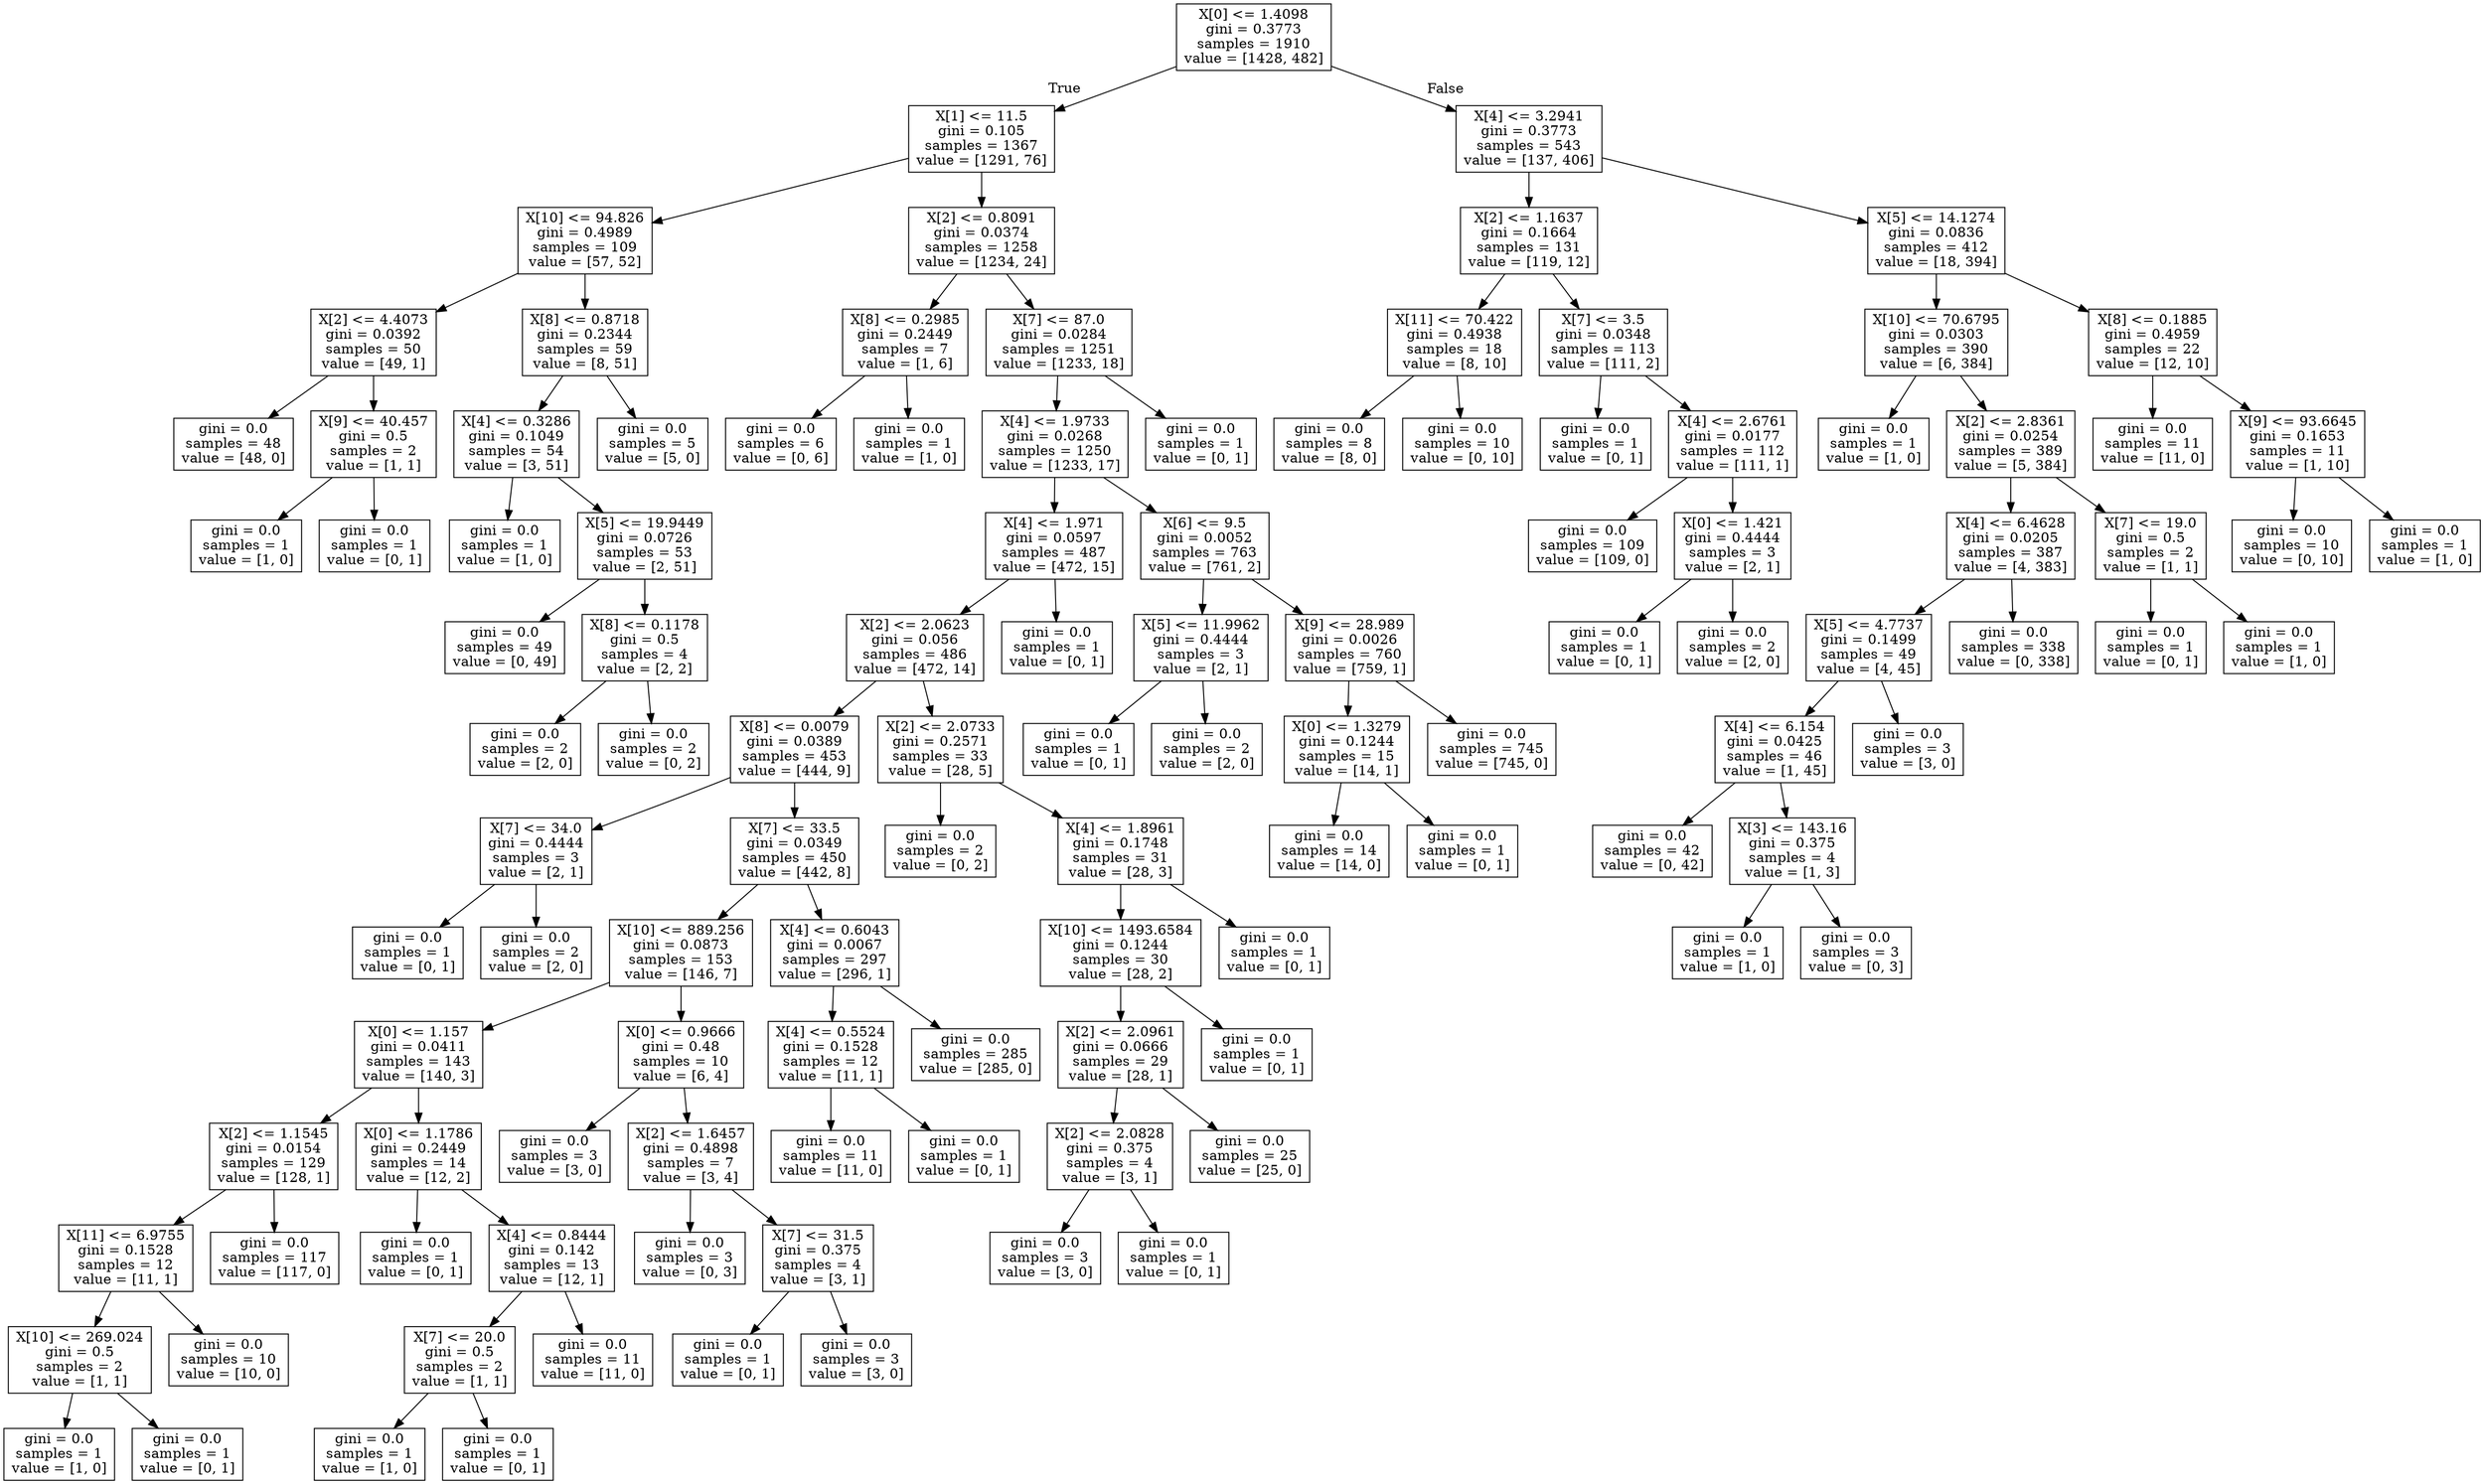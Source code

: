 digraph Tree {
node [shape=box] ;
0 [label="X[0] <= 1.4098\ngini = 0.3773\nsamples = 1910\nvalue = [1428, 482]"] ;
1 [label="X[1] <= 11.5\ngini = 0.105\nsamples = 1367\nvalue = [1291, 76]"] ;
0 -> 1 [labeldistance=2.5, labelangle=45, headlabel="True"] ;
2 [label="X[10] <= 94.826\ngini = 0.4989\nsamples = 109\nvalue = [57, 52]"] ;
1 -> 2 ;
3 [label="X[2] <= 4.4073\ngini = 0.0392\nsamples = 50\nvalue = [49, 1]"] ;
2 -> 3 ;
4 [label="gini = 0.0\nsamples = 48\nvalue = [48, 0]"] ;
3 -> 4 ;
5 [label="X[9] <= 40.457\ngini = 0.5\nsamples = 2\nvalue = [1, 1]"] ;
3 -> 5 ;
6 [label="gini = 0.0\nsamples = 1\nvalue = [1, 0]"] ;
5 -> 6 ;
7 [label="gini = 0.0\nsamples = 1\nvalue = [0, 1]"] ;
5 -> 7 ;
8 [label="X[8] <= 0.8718\ngini = 0.2344\nsamples = 59\nvalue = [8, 51]"] ;
2 -> 8 ;
9 [label="X[4] <= 0.3286\ngini = 0.1049\nsamples = 54\nvalue = [3, 51]"] ;
8 -> 9 ;
10 [label="gini = 0.0\nsamples = 1\nvalue = [1, 0]"] ;
9 -> 10 ;
11 [label="X[5] <= 19.9449\ngini = 0.0726\nsamples = 53\nvalue = [2, 51]"] ;
9 -> 11 ;
12 [label="gini = 0.0\nsamples = 49\nvalue = [0, 49]"] ;
11 -> 12 ;
13 [label="X[8] <= 0.1178\ngini = 0.5\nsamples = 4\nvalue = [2, 2]"] ;
11 -> 13 ;
14 [label="gini = 0.0\nsamples = 2\nvalue = [2, 0]"] ;
13 -> 14 ;
15 [label="gini = 0.0\nsamples = 2\nvalue = [0, 2]"] ;
13 -> 15 ;
16 [label="gini = 0.0\nsamples = 5\nvalue = [5, 0]"] ;
8 -> 16 ;
17 [label="X[2] <= 0.8091\ngini = 0.0374\nsamples = 1258\nvalue = [1234, 24]"] ;
1 -> 17 ;
18 [label="X[8] <= 0.2985\ngini = 0.2449\nsamples = 7\nvalue = [1, 6]"] ;
17 -> 18 ;
19 [label="gini = 0.0\nsamples = 6\nvalue = [0, 6]"] ;
18 -> 19 ;
20 [label="gini = 0.0\nsamples = 1\nvalue = [1, 0]"] ;
18 -> 20 ;
21 [label="X[7] <= 87.0\ngini = 0.0284\nsamples = 1251\nvalue = [1233, 18]"] ;
17 -> 21 ;
22 [label="X[4] <= 1.9733\ngini = 0.0268\nsamples = 1250\nvalue = [1233, 17]"] ;
21 -> 22 ;
23 [label="X[4] <= 1.971\ngini = 0.0597\nsamples = 487\nvalue = [472, 15]"] ;
22 -> 23 ;
24 [label="X[2] <= 2.0623\ngini = 0.056\nsamples = 486\nvalue = [472, 14]"] ;
23 -> 24 ;
25 [label="X[8] <= 0.0079\ngini = 0.0389\nsamples = 453\nvalue = [444, 9]"] ;
24 -> 25 ;
26 [label="X[7] <= 34.0\ngini = 0.4444\nsamples = 3\nvalue = [2, 1]"] ;
25 -> 26 ;
27 [label="gini = 0.0\nsamples = 1\nvalue = [0, 1]"] ;
26 -> 27 ;
28 [label="gini = 0.0\nsamples = 2\nvalue = [2, 0]"] ;
26 -> 28 ;
29 [label="X[7] <= 33.5\ngini = 0.0349\nsamples = 450\nvalue = [442, 8]"] ;
25 -> 29 ;
30 [label="X[10] <= 889.256\ngini = 0.0873\nsamples = 153\nvalue = [146, 7]"] ;
29 -> 30 ;
31 [label="X[0] <= 1.157\ngini = 0.0411\nsamples = 143\nvalue = [140, 3]"] ;
30 -> 31 ;
32 [label="X[2] <= 1.1545\ngini = 0.0154\nsamples = 129\nvalue = [128, 1]"] ;
31 -> 32 ;
33 [label="X[11] <= 6.9755\ngini = 0.1528\nsamples = 12\nvalue = [11, 1]"] ;
32 -> 33 ;
34 [label="X[10] <= 269.024\ngini = 0.5\nsamples = 2\nvalue = [1, 1]"] ;
33 -> 34 ;
35 [label="gini = 0.0\nsamples = 1\nvalue = [1, 0]"] ;
34 -> 35 ;
36 [label="gini = 0.0\nsamples = 1\nvalue = [0, 1]"] ;
34 -> 36 ;
37 [label="gini = 0.0\nsamples = 10\nvalue = [10, 0]"] ;
33 -> 37 ;
38 [label="gini = 0.0\nsamples = 117\nvalue = [117, 0]"] ;
32 -> 38 ;
39 [label="X[0] <= 1.1786\ngini = 0.2449\nsamples = 14\nvalue = [12, 2]"] ;
31 -> 39 ;
40 [label="gini = 0.0\nsamples = 1\nvalue = [0, 1]"] ;
39 -> 40 ;
41 [label="X[4] <= 0.8444\ngini = 0.142\nsamples = 13\nvalue = [12, 1]"] ;
39 -> 41 ;
42 [label="X[7] <= 20.0\ngini = 0.5\nsamples = 2\nvalue = [1, 1]"] ;
41 -> 42 ;
43 [label="gini = 0.0\nsamples = 1\nvalue = [1, 0]"] ;
42 -> 43 ;
44 [label="gini = 0.0\nsamples = 1\nvalue = [0, 1]"] ;
42 -> 44 ;
45 [label="gini = 0.0\nsamples = 11\nvalue = [11, 0]"] ;
41 -> 45 ;
46 [label="X[0] <= 0.9666\ngini = 0.48\nsamples = 10\nvalue = [6, 4]"] ;
30 -> 46 ;
47 [label="gini = 0.0\nsamples = 3\nvalue = [3, 0]"] ;
46 -> 47 ;
48 [label="X[2] <= 1.6457\ngini = 0.4898\nsamples = 7\nvalue = [3, 4]"] ;
46 -> 48 ;
49 [label="gini = 0.0\nsamples = 3\nvalue = [0, 3]"] ;
48 -> 49 ;
50 [label="X[7] <= 31.5\ngini = 0.375\nsamples = 4\nvalue = [3, 1]"] ;
48 -> 50 ;
51 [label="gini = 0.0\nsamples = 1\nvalue = [0, 1]"] ;
50 -> 51 ;
52 [label="gini = 0.0\nsamples = 3\nvalue = [3, 0]"] ;
50 -> 52 ;
53 [label="X[4] <= 0.6043\ngini = 0.0067\nsamples = 297\nvalue = [296, 1]"] ;
29 -> 53 ;
54 [label="X[4] <= 0.5524\ngini = 0.1528\nsamples = 12\nvalue = [11, 1]"] ;
53 -> 54 ;
55 [label="gini = 0.0\nsamples = 11\nvalue = [11, 0]"] ;
54 -> 55 ;
56 [label="gini = 0.0\nsamples = 1\nvalue = [0, 1]"] ;
54 -> 56 ;
57 [label="gini = 0.0\nsamples = 285\nvalue = [285, 0]"] ;
53 -> 57 ;
58 [label="X[2] <= 2.0733\ngini = 0.2571\nsamples = 33\nvalue = [28, 5]"] ;
24 -> 58 ;
59 [label="gini = 0.0\nsamples = 2\nvalue = [0, 2]"] ;
58 -> 59 ;
60 [label="X[4] <= 1.8961\ngini = 0.1748\nsamples = 31\nvalue = [28, 3]"] ;
58 -> 60 ;
61 [label="X[10] <= 1493.6584\ngini = 0.1244\nsamples = 30\nvalue = [28, 2]"] ;
60 -> 61 ;
62 [label="X[2] <= 2.0961\ngini = 0.0666\nsamples = 29\nvalue = [28, 1]"] ;
61 -> 62 ;
63 [label="X[2] <= 2.0828\ngini = 0.375\nsamples = 4\nvalue = [3, 1]"] ;
62 -> 63 ;
64 [label="gini = 0.0\nsamples = 3\nvalue = [3, 0]"] ;
63 -> 64 ;
65 [label="gini = 0.0\nsamples = 1\nvalue = [0, 1]"] ;
63 -> 65 ;
66 [label="gini = 0.0\nsamples = 25\nvalue = [25, 0]"] ;
62 -> 66 ;
67 [label="gini = 0.0\nsamples = 1\nvalue = [0, 1]"] ;
61 -> 67 ;
68 [label="gini = 0.0\nsamples = 1\nvalue = [0, 1]"] ;
60 -> 68 ;
69 [label="gini = 0.0\nsamples = 1\nvalue = [0, 1]"] ;
23 -> 69 ;
70 [label="X[6] <= 9.5\ngini = 0.0052\nsamples = 763\nvalue = [761, 2]"] ;
22 -> 70 ;
71 [label="X[5] <= 11.9962\ngini = 0.4444\nsamples = 3\nvalue = [2, 1]"] ;
70 -> 71 ;
72 [label="gini = 0.0\nsamples = 1\nvalue = [0, 1]"] ;
71 -> 72 ;
73 [label="gini = 0.0\nsamples = 2\nvalue = [2, 0]"] ;
71 -> 73 ;
74 [label="X[9] <= 28.989\ngini = 0.0026\nsamples = 760\nvalue = [759, 1]"] ;
70 -> 74 ;
75 [label="X[0] <= 1.3279\ngini = 0.1244\nsamples = 15\nvalue = [14, 1]"] ;
74 -> 75 ;
76 [label="gini = 0.0\nsamples = 14\nvalue = [14, 0]"] ;
75 -> 76 ;
77 [label="gini = 0.0\nsamples = 1\nvalue = [0, 1]"] ;
75 -> 77 ;
78 [label="gini = 0.0\nsamples = 745\nvalue = [745, 0]"] ;
74 -> 78 ;
79 [label="gini = 0.0\nsamples = 1\nvalue = [0, 1]"] ;
21 -> 79 ;
80 [label="X[4] <= 3.2941\ngini = 0.3773\nsamples = 543\nvalue = [137, 406]"] ;
0 -> 80 [labeldistance=2.5, labelangle=-45, headlabel="False"] ;
81 [label="X[2] <= 1.1637\ngini = 0.1664\nsamples = 131\nvalue = [119, 12]"] ;
80 -> 81 ;
82 [label="X[11] <= 70.422\ngini = 0.4938\nsamples = 18\nvalue = [8, 10]"] ;
81 -> 82 ;
83 [label="gini = 0.0\nsamples = 8\nvalue = [8, 0]"] ;
82 -> 83 ;
84 [label="gini = 0.0\nsamples = 10\nvalue = [0, 10]"] ;
82 -> 84 ;
85 [label="X[7] <= 3.5\ngini = 0.0348\nsamples = 113\nvalue = [111, 2]"] ;
81 -> 85 ;
86 [label="gini = 0.0\nsamples = 1\nvalue = [0, 1]"] ;
85 -> 86 ;
87 [label="X[4] <= 2.6761\ngini = 0.0177\nsamples = 112\nvalue = [111, 1]"] ;
85 -> 87 ;
88 [label="gini = 0.0\nsamples = 109\nvalue = [109, 0]"] ;
87 -> 88 ;
89 [label="X[0] <= 1.421\ngini = 0.4444\nsamples = 3\nvalue = [2, 1]"] ;
87 -> 89 ;
90 [label="gini = 0.0\nsamples = 1\nvalue = [0, 1]"] ;
89 -> 90 ;
91 [label="gini = 0.0\nsamples = 2\nvalue = [2, 0]"] ;
89 -> 91 ;
92 [label="X[5] <= 14.1274\ngini = 0.0836\nsamples = 412\nvalue = [18, 394]"] ;
80 -> 92 ;
93 [label="X[10] <= 70.6795\ngini = 0.0303\nsamples = 390\nvalue = [6, 384]"] ;
92 -> 93 ;
94 [label="gini = 0.0\nsamples = 1\nvalue = [1, 0]"] ;
93 -> 94 ;
95 [label="X[2] <= 2.8361\ngini = 0.0254\nsamples = 389\nvalue = [5, 384]"] ;
93 -> 95 ;
96 [label="X[4] <= 6.4628\ngini = 0.0205\nsamples = 387\nvalue = [4, 383]"] ;
95 -> 96 ;
97 [label="X[5] <= 4.7737\ngini = 0.1499\nsamples = 49\nvalue = [4, 45]"] ;
96 -> 97 ;
98 [label="X[4] <= 6.154\ngini = 0.0425\nsamples = 46\nvalue = [1, 45]"] ;
97 -> 98 ;
99 [label="gini = 0.0\nsamples = 42\nvalue = [0, 42]"] ;
98 -> 99 ;
100 [label="X[3] <= 143.16\ngini = 0.375\nsamples = 4\nvalue = [1, 3]"] ;
98 -> 100 ;
101 [label="gini = 0.0\nsamples = 1\nvalue = [1, 0]"] ;
100 -> 101 ;
102 [label="gini = 0.0\nsamples = 3\nvalue = [0, 3]"] ;
100 -> 102 ;
103 [label="gini = 0.0\nsamples = 3\nvalue = [3, 0]"] ;
97 -> 103 ;
104 [label="gini = 0.0\nsamples = 338\nvalue = [0, 338]"] ;
96 -> 104 ;
105 [label="X[7] <= 19.0\ngini = 0.5\nsamples = 2\nvalue = [1, 1]"] ;
95 -> 105 ;
106 [label="gini = 0.0\nsamples = 1\nvalue = [0, 1]"] ;
105 -> 106 ;
107 [label="gini = 0.0\nsamples = 1\nvalue = [1, 0]"] ;
105 -> 107 ;
108 [label="X[8] <= 0.1885\ngini = 0.4959\nsamples = 22\nvalue = [12, 10]"] ;
92 -> 108 ;
109 [label="gini = 0.0\nsamples = 11\nvalue = [11, 0]"] ;
108 -> 109 ;
110 [label="X[9] <= 93.6645\ngini = 0.1653\nsamples = 11\nvalue = [1, 10]"] ;
108 -> 110 ;
111 [label="gini = 0.0\nsamples = 10\nvalue = [0, 10]"] ;
110 -> 111 ;
112 [label="gini = 0.0\nsamples = 1\nvalue = [1, 0]"] ;
110 -> 112 ;
}